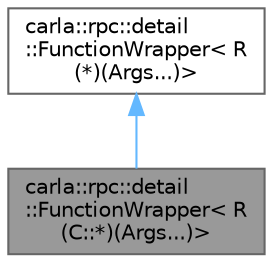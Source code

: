 digraph "carla::rpc::detail::FunctionWrapper&lt; R(C::*)(Args...)&gt;"
{
 // INTERACTIVE_SVG=YES
 // LATEX_PDF_SIZE
  bgcolor="transparent";
  edge [fontname=Helvetica,fontsize=10,labelfontname=Helvetica,labelfontsize=10];
  node [fontname=Helvetica,fontsize=10,shape=box,height=0.2,width=0.4];
  Node1 [id="Node000001",label="carla::rpc::detail\l::FunctionWrapper\< R\l(C::*)(Args...)\>",height=0.2,width=0.4,color="gray40", fillcolor="grey60", style="filled", fontcolor="black",tooltip=" "];
  Node2 -> Node1 [id="edge1_Node000001_Node000002",dir="back",color="steelblue1",style="solid",tooltip=" "];
  Node2 [id="Node000002",label="carla::rpc::detail\l::FunctionWrapper\< R\l(*)(Args...)\>",height=0.2,width=0.4,color="gray40", fillcolor="white", style="filled",URL="$df/d22/structcarla_1_1rpc_1_1detail_1_1FunctionWrapper_3_01R_07_5_08_07Args_8_8_8_08_4.html",tooltip=" "];
}
